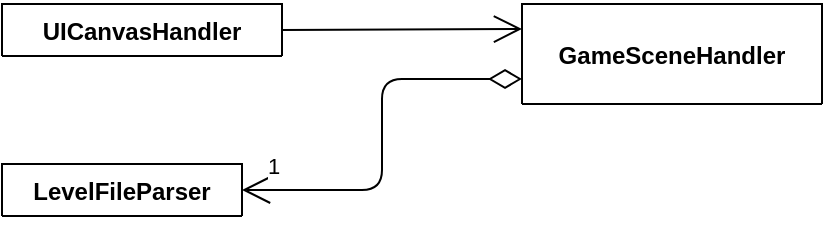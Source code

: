 <mxfile version="14.1.8" type="device"><diagram id="_9axeLoMWIwOiedcNz9k" name="Page-1"><mxGraphModel dx="1038" dy="548" grid="1" gridSize="10" guides="1" tooltips="1" connect="1" arrows="1" fold="1" page="1" pageScale="1" pageWidth="827" pageHeight="1169" math="0" shadow="0"><root><mxCell id="0"/><mxCell id="1" parent="0"/><mxCell id="086OuqUNBhnoMjOS-lJY-1" value="UICanvasHandler" style="swimlane;fontStyle=1;align=center;verticalAlign=top;childLayout=stackLayout;horizontal=1;startSize=26;horizontalStack=0;resizeParent=1;resizeParentMax=0;resizeLast=0;collapsible=1;marginBottom=0;" vertex="1" collapsed="1" parent="1"><mxGeometry x="140" y="40" width="140" height="26" as="geometry"><mxRectangle x="160" y="40" width="160" height="86" as="alternateBounds"/></mxGeometry></mxCell><mxCell id="086OuqUNBhnoMjOS-lJY-2" value="+ field: type" style="text;strokeColor=none;fillColor=none;align=left;verticalAlign=top;spacingLeft=4;spacingRight=4;overflow=hidden;rotatable=0;points=[[0,0.5],[1,0.5]];portConstraint=eastwest;" vertex="1" parent="086OuqUNBhnoMjOS-lJY-1"><mxGeometry y="26" width="140" height="26" as="geometry"/></mxCell><mxCell id="086OuqUNBhnoMjOS-lJY-3" value="" style="line;strokeWidth=1;fillColor=none;align=left;verticalAlign=middle;spacingTop=-1;spacingLeft=3;spacingRight=3;rotatable=0;labelPosition=right;points=[];portConstraint=eastwest;" vertex="1" parent="086OuqUNBhnoMjOS-lJY-1"><mxGeometry y="52" width="140" height="8" as="geometry"/></mxCell><mxCell id="086OuqUNBhnoMjOS-lJY-4" value="+ method(type): type" style="text;strokeColor=none;fillColor=none;align=left;verticalAlign=top;spacingLeft=4;spacingRight=4;overflow=hidden;rotatable=0;points=[[0,0.5],[1,0.5]];portConstraint=eastwest;" vertex="1" parent="086OuqUNBhnoMjOS-lJY-1"><mxGeometry y="60" width="140" height="26" as="geometry"/></mxCell><mxCell id="086OuqUNBhnoMjOS-lJY-5" value="GameSceneHandler" style="swimlane;fontStyle=1;align=center;verticalAlign=middle;childLayout=stackLayout;horizontal=1;startSize=50;horizontalStack=0;resizeParent=1;resizeParentMax=0;resizeLast=0;collapsible=1;marginBottom=0;" vertex="1" collapsed="1" parent="1"><mxGeometry x="400" y="40" width="150" height="50" as="geometry"><mxRectangle x="400" y="40" width="160" height="110" as="alternateBounds"/></mxGeometry></mxCell><mxCell id="086OuqUNBhnoMjOS-lJY-6" value="+ field: type" style="text;strokeColor=none;fillColor=none;align=left;verticalAlign=top;spacingLeft=4;spacingRight=4;overflow=hidden;rotatable=0;points=[[0,0.5],[1,0.5]];portConstraint=eastwest;" vertex="1" parent="086OuqUNBhnoMjOS-lJY-5"><mxGeometry y="50" width="150" height="26" as="geometry"/></mxCell><mxCell id="086OuqUNBhnoMjOS-lJY-7" value="" style="line;strokeWidth=1;fillColor=none;align=left;verticalAlign=middle;spacingTop=-1;spacingLeft=3;spacingRight=3;rotatable=0;labelPosition=right;points=[];portConstraint=eastwest;" vertex="1" parent="086OuqUNBhnoMjOS-lJY-5"><mxGeometry y="76" width="150" height="8" as="geometry"/></mxCell><mxCell id="086OuqUNBhnoMjOS-lJY-8" value="+ method(type): type" style="text;strokeColor=none;fillColor=none;align=left;verticalAlign=top;spacingLeft=4;spacingRight=4;overflow=hidden;rotatable=0;points=[[0,0.5],[1,0.5]];portConstraint=eastwest;" vertex="1" parent="086OuqUNBhnoMjOS-lJY-5"><mxGeometry y="84" width="150" height="26" as="geometry"/></mxCell><mxCell id="086OuqUNBhnoMjOS-lJY-9" value="LevelFileParser" style="swimlane;fontStyle=1;align=center;verticalAlign=top;childLayout=stackLayout;horizontal=1;startSize=26;horizontalStack=0;resizeParent=1;resizeParentMax=0;resizeLast=0;collapsible=1;marginBottom=0;" vertex="1" collapsed="1" parent="1"><mxGeometry x="140" y="120" width="120" height="26" as="geometry"><mxRectangle x="160" y="120" width="160" height="86" as="alternateBounds"/></mxGeometry></mxCell><mxCell id="086OuqUNBhnoMjOS-lJY-10" value="+ field: type" style="text;strokeColor=none;fillColor=none;align=left;verticalAlign=top;spacingLeft=4;spacingRight=4;overflow=hidden;rotatable=0;points=[[0,0.5],[1,0.5]];portConstraint=eastwest;" vertex="1" parent="086OuqUNBhnoMjOS-lJY-9"><mxGeometry y="26" width="120" height="26" as="geometry"/></mxCell><mxCell id="086OuqUNBhnoMjOS-lJY-11" value="" style="line;strokeWidth=1;fillColor=none;align=left;verticalAlign=middle;spacingTop=-1;spacingLeft=3;spacingRight=3;rotatable=0;labelPosition=right;points=[];portConstraint=eastwest;" vertex="1" parent="086OuqUNBhnoMjOS-lJY-9"><mxGeometry y="52" width="120" height="8" as="geometry"/></mxCell><mxCell id="086OuqUNBhnoMjOS-lJY-12" value="+ method(type): type" style="text;strokeColor=none;fillColor=none;align=left;verticalAlign=top;spacingLeft=4;spacingRight=4;overflow=hidden;rotatable=0;points=[[0,0.5],[1,0.5]];portConstraint=eastwest;" vertex="1" parent="086OuqUNBhnoMjOS-lJY-9"><mxGeometry y="60" width="120" height="26" as="geometry"/></mxCell><mxCell id="086OuqUNBhnoMjOS-lJY-13" value="" style="endArrow=open;endFill=1;endSize=12;html=1;entryX=0;entryY=0.25;entryDx=0;entryDy=0;exitX=1;exitY=0.5;exitDx=0;exitDy=0;" edge="1" parent="1" source="086OuqUNBhnoMjOS-lJY-1" target="086OuqUNBhnoMjOS-lJY-5"><mxGeometry width="160" relative="1" as="geometry"><mxPoint x="260" y="160" as="sourcePoint"/><mxPoint x="420" y="160" as="targetPoint"/></mxGeometry></mxCell><mxCell id="086OuqUNBhnoMjOS-lJY-14" value="1" style="endArrow=open;html=1;endSize=12;startArrow=diamondThin;startSize=14;startFill=0;edgeStyle=orthogonalEdgeStyle;align=left;verticalAlign=bottom;exitX=0;exitY=0.75;exitDx=0;exitDy=0;entryX=1;entryY=0.5;entryDx=0;entryDy=0;" edge="1" parent="1" source="086OuqUNBhnoMjOS-lJY-5" target="086OuqUNBhnoMjOS-lJY-9"><mxGeometry x="0.898" y="-3" relative="1" as="geometry"><mxPoint x="310" y="180" as="sourcePoint"/><mxPoint x="470" y="180" as="targetPoint"/><mxPoint x="1" as="offset"/></mxGeometry></mxCell></root></mxGraphModel></diagram></mxfile>
